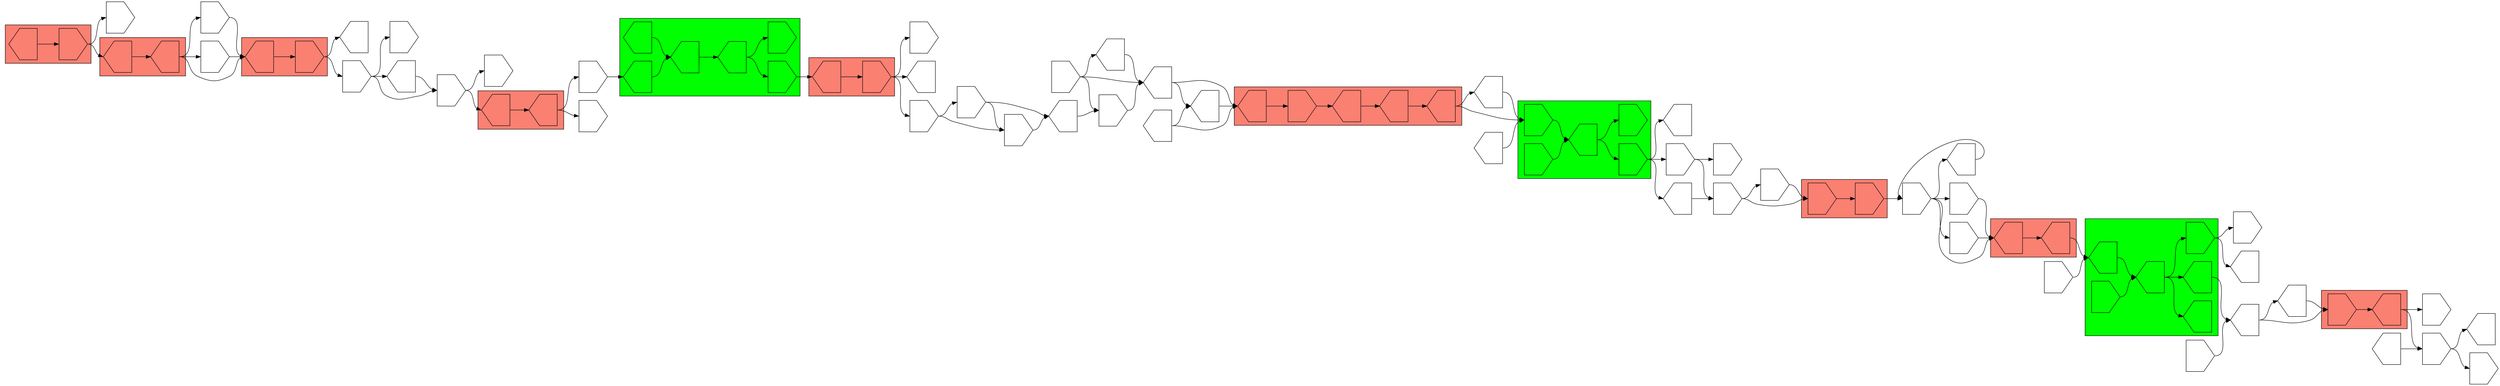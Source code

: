 digraph asm {
	rotate=90;
	edge [headport=n,tailport=s];
subgraph cluster_C8688_11744 {
	8688 [label="",height=1,width=1,shape=house];
	11744 [label="",height=1,width=1,shape=invhouse];
	style=filled;
	fillcolor=salmon;
}
subgraph cluster_C2024_3469 {
	2024 [label="",height=1,width=1,shape=house];
	3469 [label="",height=1,width=1,shape=house];
	style=filled;
	fillcolor=salmon;
}
subgraph cluster_R11818_11821_1340_21503_6545_8976 {
	11818 [label="",height=1,width=1,shape=house];
	11821 [label="",height=1,width=1,shape=house];
	1340 [label="",height=1,width=1,shape=house];
	21503 [label="",height=1,width=1,shape=house];
	6545 [label="",height=1,width=1,shape=invhouse];
	8976 [label="",height=1,width=1,shape=invhouse];
	style=filled;
	fillcolor=green;
}
subgraph cluster_C3692_19822 {
	3692 [label="",height=1,width=1,shape=house];
	19822 [label="",height=1,width=1,shape=invhouse];
	style=filled;
	fillcolor=salmon;
}
subgraph cluster_C17721_810_8552_2055_20377 {
	17721 [label="",height=1,width=1,shape=house];
	810 [label="",height=1,width=1,shape=invhouse];
	8552 [label="",height=1,width=1,shape=house];
	2055 [label="",height=1,width=1,shape=house];
	20377 [label="",height=1,width=1,shape=house];
	style=filled;
	fillcolor=salmon;
}
subgraph cluster_R6360_10410_10383_6565_7835 {
	6360 [label="",height=1,width=1,shape=invhouse];
	10410 [label="",height=1,width=1,shape=invhouse];
	10383 [label="",height=1,width=1,shape=house];
	6565 [label="",height=1,width=1,shape=invhouse];
	7835 [label="",height=1,width=1,shape=invhouse];
	style=filled;
	fillcolor=green;
}
subgraph cluster_C10863_2526 {
	10863 [label="",height=1,width=1,shape=invhouse];
	2526 [label="",height=1,width=1,shape=invhouse];
	style=filled;
	fillcolor=salmon;
}
subgraph cluster_C6306_9374 {
	6306 [label="",height=1,width=1,shape=house];
	9374 [label="",height=1,width=1,shape=house];
	style=filled;
	fillcolor=salmon;
}
subgraph cluster_R6336_11825_2126_11969_16383_17686 {
	6336 [label="",height=1,width=1,shape=house];
	11825 [label="",height=1,width=1,shape=invhouse];
	2126 [label="",height=1,width=1,shape=house];
	11969 [label="",height=1,width=1,shape=house];
	16383 [label="",height=1,width=1,shape=invhouse];
	17686 [label="",height=1,width=1,shape=house];
	style=filled;
	fillcolor=green;
}
subgraph cluster_C16854_1605 {
	16854 [label="",height=1,width=1,shape=invhouse];
	1605 [label="",height=1,width=1,shape=house];
	style=filled;
	fillcolor=salmon;
}
subgraph cluster_C20764_6602 {
	20764 [label="",height=1,width=1,shape=house];
	6602 [label="",height=1,width=1,shape=house];
	style=filled;
	fillcolor=salmon;
}
subgraph cluster_C17416_9332 {
	17416 [label="",height=1,width=1,shape=house];
	9332 [label="",height=1,width=1,shape=invhouse];
	style=filled;
	fillcolor=salmon;
}
	8223 [label="",height=1,width=1,shape=invhouse];
	609 [label="",height=1,width=1,shape=invhouse];
	11223 [label="",height=1,width=1,shape=invhouse];
	17069 [label="",height=1,width=1,shape=invhouse];
	4913 [label="",height=1,width=1,shape=invhouse];
	17175 [label="",height=1,width=1,shape=invhouse];
	15452 [label="",height=1,width=1,shape=house];
	3382 [label="",height=1,width=1,shape=invhouse];
	2883 [label="",height=1,width=1,shape=house];
	14931 [label="",height=1,width=1,shape=house];
	9582 [label="",height=1,width=1,shape=invhouse];
	14160 [label="",height=1,width=1,shape=invhouse];
	8095 [label="",height=1,width=1,shape=invhouse];
	2326 [label="",height=1,width=1,shape=invhouse];
	17799 [label="",height=1,width=1,shape=house];
	18049 [label="",height=1,width=1,shape=invhouse];
	8354 [label="",height=1,width=1,shape=house];
	15625 [label="",height=1,width=1,shape=house];
	172 [label="",height=1,width=1,shape=invhouse];
	17394 [label="",height=1,width=1,shape=invhouse];
	17401 [label="",height=1,width=1,shape=house];
	11014 [label="",height=1,width=1,shape=house];
	14180 [label="",height=1,width=1,shape=invhouse];
	15885 [label="",height=1,width=1,shape=invhouse];
	13758 [label="",height=1,width=1,shape=invhouse];
	10687 [label="",height=1,width=1,shape=invhouse];
	10702 [label="",height=1,width=1,shape=invhouse];
	15449 [label="",height=1,width=1,shape=house];
	18238 [label="",height=1,width=1,shape=house];
	18514 [label="",height=1,width=1,shape=invhouse];
	16017 [label="",height=1,width=1,shape=house];
	13302 [label="",height=1,width=1,shape=house];
	16010 [label="",height=1,width=1,shape=house];
	17153 [label="",height=1,width=1,shape=house];
	14824 [label="",height=1,width=1,shape=invhouse];
	16688 [label="",height=1,width=1,shape=house];
	17485 [label="",height=1,width=1,shape=invhouse];
	6959 [label="",height=1,width=1,shape=house];
	10414 [label="",height=1,width=1,shape=invhouse];
	20092 [label="",height=1,width=1,shape=invhouse];
	13457 [label="",height=1,width=1,shape=house];
	12659 [label="",height=1,width=1,shape=invhouse];
	8725 [label="",height=1,width=1,shape=house];
	6358 [label="",height=1,width=1,shape=invhouse];
	11800 [label="",height=1,width=1,shape=invhouse];
	14851 [label="",height=1,width=1,shape=invhouse];
	8688 -> 11744
	11744 -> 8223
	11744 -> 8725
	8223 -> 609
	8223 -> 12659
	8223 -> 13457
	609 -> 2024
	609 -> 20092
	2024 -> 3469
	3469 -> 11223
	3469 -> 17069
	17069 -> 11821
	11821 -> 1340
	1340 -> 21503
	21503 -> 6545
	21503 -> 8976
	6545 -> 3692
	3692 -> 19822
	19822 -> 4913
	19822 -> 6959
	19822 -> 10414
	4913 -> 17175
	4913 -> 17485
	17175 -> 15452
	15452 -> 3382
	3382 -> 2883
	2883 -> 14931
	2883 -> 17721
	14931 -> 17721
	17721 -> 810
	810 -> 8552
	8552 -> 2055
	2055 -> 20377
	20377 -> 6360
	20377 -> 16010
	6360 -> 10383
	10383 -> 6565
	10383 -> 7835
	6565 -> 9582
	6565 -> 16017
	6565 -> 18238
	9582 -> 14160
	9582 -> 18514
	14160 -> 8095
	14160 -> 10863
	8095 -> 10863
	10863 -> 2526
	2526 -> 2326
	2326 -> 6306
	2326 -> 10687
	2326 -> 10702
	2326 -> 15449
	6306 -> 9374
	9374 -> 6336
	6336 -> 2126
	2126 -> 11969
	2126 -> 16383
	2126 -> 17686
	16383 -> 17799
	16383 -> 18049
	17686 -> 8354
	8354 -> 15625
	8354 -> 16854
	15625 -> 16854
	16854 -> 1605
	1605 -> 172
	1605 -> 14180
	172 -> 17394
	172 -> 17401
	11014 -> 172
	15885 -> 8354
	11825 -> 2126
	13758 -> 6336
	10687 -> 6306
	10702 -> 6306
	15449 -> 2326
	18238 -> 14160
	10410 -> 10383
	13302 -> 6360
	16010 -> 6360
	17153 -> 14931
	17153 -> 17721
	14824 -> 2883
	14824 -> 3382
	14824 -> 16688
	16688 -> 2883
	17485 -> 15452
	17485 -> 17175
	11818 -> 1340
	13457 -> 609
	6358 -> 8688
	6602 -> 6358
	6602 -> 8688
	6602 -> 11800
	11800 -> 8688
	20764 -> 6602
	9332 -> 14851
	9332 -> 20764
	17416 -> 9332
}
